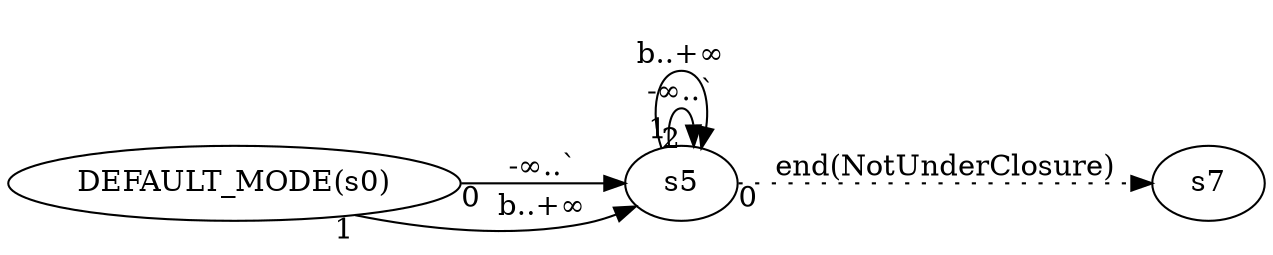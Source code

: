 digraph ATN {
  rankdir=LR;

  "DEFAULT_MODE(s0)" -> s5 [label="-∞..`" taillabel=0]
  s5 -> s7 [label="end(NotUnderClosure)" taillabel=0 style=dotted]
  s5 -> s5 [label="-∞..`" taillabel=1]
  s5 -> s5 [label="b..+∞" taillabel=2]
  "DEFAULT_MODE(s0)" -> s5 [label="b..+∞" taillabel=1]
}
